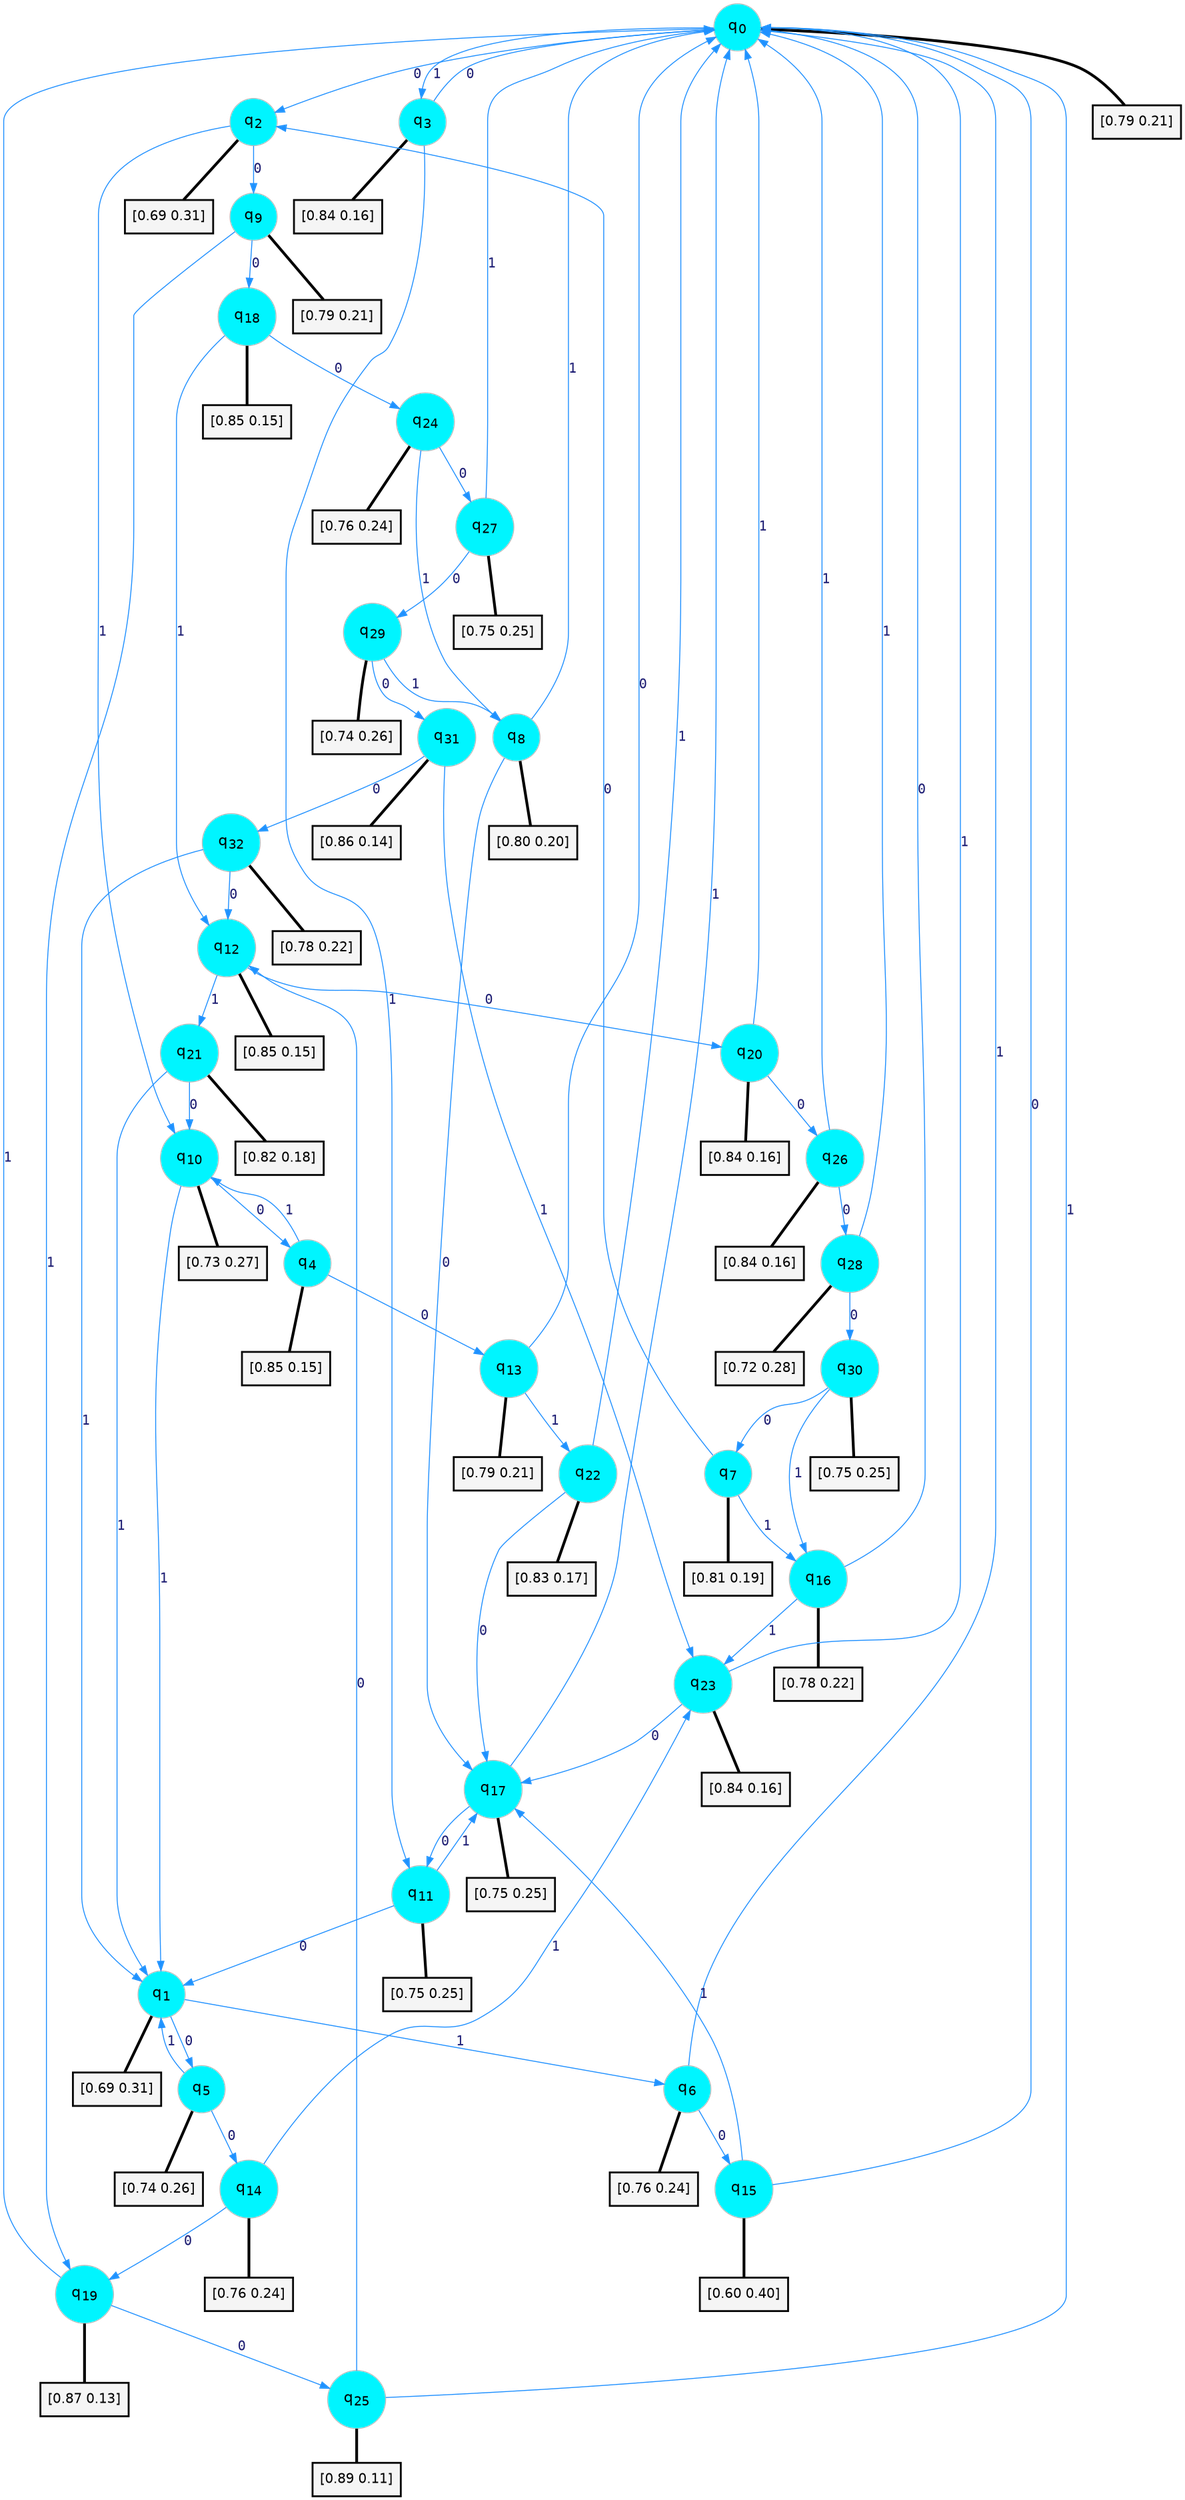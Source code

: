 digraph G {
graph [
bgcolor=transparent, dpi=300, rankdir=TD, size="40,25"];
node [
color=gray, fillcolor=turquoise1, fontcolor=black, fontname=Helvetica, fontsize=16, fontweight=bold, shape=circle, style=filled];
edge [
arrowsize=1, color=dodgerblue1, fontcolor=midnightblue, fontname=courier, fontweight=bold, penwidth=1, style=solid, weight=20];
0[label=<q<SUB>0</SUB>>];
1[label=<q<SUB>1</SUB>>];
2[label=<q<SUB>2</SUB>>];
3[label=<q<SUB>3</SUB>>];
4[label=<q<SUB>4</SUB>>];
5[label=<q<SUB>5</SUB>>];
6[label=<q<SUB>6</SUB>>];
7[label=<q<SUB>7</SUB>>];
8[label=<q<SUB>8</SUB>>];
9[label=<q<SUB>9</SUB>>];
10[label=<q<SUB>10</SUB>>];
11[label=<q<SUB>11</SUB>>];
12[label=<q<SUB>12</SUB>>];
13[label=<q<SUB>13</SUB>>];
14[label=<q<SUB>14</SUB>>];
15[label=<q<SUB>15</SUB>>];
16[label=<q<SUB>16</SUB>>];
17[label=<q<SUB>17</SUB>>];
18[label=<q<SUB>18</SUB>>];
19[label=<q<SUB>19</SUB>>];
20[label=<q<SUB>20</SUB>>];
21[label=<q<SUB>21</SUB>>];
22[label=<q<SUB>22</SUB>>];
23[label=<q<SUB>23</SUB>>];
24[label=<q<SUB>24</SUB>>];
25[label=<q<SUB>25</SUB>>];
26[label=<q<SUB>26</SUB>>];
27[label=<q<SUB>27</SUB>>];
28[label=<q<SUB>28</SUB>>];
29[label=<q<SUB>29</SUB>>];
30[label=<q<SUB>30</SUB>>];
31[label=<q<SUB>31</SUB>>];
32[label=<q<SUB>32</SUB>>];
33[label="[0.79 0.21]", shape=box,fontcolor=black, fontname=Helvetica, fontsize=14, penwidth=2, fillcolor=whitesmoke,color=black];
34[label="[0.69 0.31]", shape=box,fontcolor=black, fontname=Helvetica, fontsize=14, penwidth=2, fillcolor=whitesmoke,color=black];
35[label="[0.69 0.31]", shape=box,fontcolor=black, fontname=Helvetica, fontsize=14, penwidth=2, fillcolor=whitesmoke,color=black];
36[label="[0.84 0.16]", shape=box,fontcolor=black, fontname=Helvetica, fontsize=14, penwidth=2, fillcolor=whitesmoke,color=black];
37[label="[0.85 0.15]", shape=box,fontcolor=black, fontname=Helvetica, fontsize=14, penwidth=2, fillcolor=whitesmoke,color=black];
38[label="[0.74 0.26]", shape=box,fontcolor=black, fontname=Helvetica, fontsize=14, penwidth=2, fillcolor=whitesmoke,color=black];
39[label="[0.76 0.24]", shape=box,fontcolor=black, fontname=Helvetica, fontsize=14, penwidth=2, fillcolor=whitesmoke,color=black];
40[label="[0.81 0.19]", shape=box,fontcolor=black, fontname=Helvetica, fontsize=14, penwidth=2, fillcolor=whitesmoke,color=black];
41[label="[0.80 0.20]", shape=box,fontcolor=black, fontname=Helvetica, fontsize=14, penwidth=2, fillcolor=whitesmoke,color=black];
42[label="[0.79 0.21]", shape=box,fontcolor=black, fontname=Helvetica, fontsize=14, penwidth=2, fillcolor=whitesmoke,color=black];
43[label="[0.73 0.27]", shape=box,fontcolor=black, fontname=Helvetica, fontsize=14, penwidth=2, fillcolor=whitesmoke,color=black];
44[label="[0.75 0.25]", shape=box,fontcolor=black, fontname=Helvetica, fontsize=14, penwidth=2, fillcolor=whitesmoke,color=black];
45[label="[0.85 0.15]", shape=box,fontcolor=black, fontname=Helvetica, fontsize=14, penwidth=2, fillcolor=whitesmoke,color=black];
46[label="[0.79 0.21]", shape=box,fontcolor=black, fontname=Helvetica, fontsize=14, penwidth=2, fillcolor=whitesmoke,color=black];
47[label="[0.76 0.24]", shape=box,fontcolor=black, fontname=Helvetica, fontsize=14, penwidth=2, fillcolor=whitesmoke,color=black];
48[label="[0.60 0.40]", shape=box,fontcolor=black, fontname=Helvetica, fontsize=14, penwidth=2, fillcolor=whitesmoke,color=black];
49[label="[0.78 0.22]", shape=box,fontcolor=black, fontname=Helvetica, fontsize=14, penwidth=2, fillcolor=whitesmoke,color=black];
50[label="[0.75 0.25]", shape=box,fontcolor=black, fontname=Helvetica, fontsize=14, penwidth=2, fillcolor=whitesmoke,color=black];
51[label="[0.85 0.15]", shape=box,fontcolor=black, fontname=Helvetica, fontsize=14, penwidth=2, fillcolor=whitesmoke,color=black];
52[label="[0.87 0.13]", shape=box,fontcolor=black, fontname=Helvetica, fontsize=14, penwidth=2, fillcolor=whitesmoke,color=black];
53[label="[0.84 0.16]", shape=box,fontcolor=black, fontname=Helvetica, fontsize=14, penwidth=2, fillcolor=whitesmoke,color=black];
54[label="[0.82 0.18]", shape=box,fontcolor=black, fontname=Helvetica, fontsize=14, penwidth=2, fillcolor=whitesmoke,color=black];
55[label="[0.83 0.17]", shape=box,fontcolor=black, fontname=Helvetica, fontsize=14, penwidth=2, fillcolor=whitesmoke,color=black];
56[label="[0.84 0.16]", shape=box,fontcolor=black, fontname=Helvetica, fontsize=14, penwidth=2, fillcolor=whitesmoke,color=black];
57[label="[0.76 0.24]", shape=box,fontcolor=black, fontname=Helvetica, fontsize=14, penwidth=2, fillcolor=whitesmoke,color=black];
58[label="[0.89 0.11]", shape=box,fontcolor=black, fontname=Helvetica, fontsize=14, penwidth=2, fillcolor=whitesmoke,color=black];
59[label="[0.84 0.16]", shape=box,fontcolor=black, fontname=Helvetica, fontsize=14, penwidth=2, fillcolor=whitesmoke,color=black];
60[label="[0.75 0.25]", shape=box,fontcolor=black, fontname=Helvetica, fontsize=14, penwidth=2, fillcolor=whitesmoke,color=black];
61[label="[0.72 0.28]", shape=box,fontcolor=black, fontname=Helvetica, fontsize=14, penwidth=2, fillcolor=whitesmoke,color=black];
62[label="[0.74 0.26]", shape=box,fontcolor=black, fontname=Helvetica, fontsize=14, penwidth=2, fillcolor=whitesmoke,color=black];
63[label="[0.75 0.25]", shape=box,fontcolor=black, fontname=Helvetica, fontsize=14, penwidth=2, fillcolor=whitesmoke,color=black];
64[label="[0.86 0.14]", shape=box,fontcolor=black, fontname=Helvetica, fontsize=14, penwidth=2, fillcolor=whitesmoke,color=black];
65[label="[0.78 0.22]", shape=box,fontcolor=black, fontname=Helvetica, fontsize=14, penwidth=2, fillcolor=whitesmoke,color=black];
0->2 [label=0];
0->3 [label=1];
0->33 [arrowhead=none, penwidth=3,color=black];
1->5 [label=0];
1->6 [label=1];
1->34 [arrowhead=none, penwidth=3,color=black];
2->9 [label=0];
2->10 [label=1];
2->35 [arrowhead=none, penwidth=3,color=black];
3->0 [label=0];
3->11 [label=1];
3->36 [arrowhead=none, penwidth=3,color=black];
4->13 [label=0];
4->10 [label=1];
4->37 [arrowhead=none, penwidth=3,color=black];
5->14 [label=0];
5->1 [label=1];
5->38 [arrowhead=none, penwidth=3,color=black];
6->15 [label=0];
6->0 [label=1];
6->39 [arrowhead=none, penwidth=3,color=black];
7->2 [label=0];
7->16 [label=1];
7->40 [arrowhead=none, penwidth=3,color=black];
8->17 [label=0];
8->0 [label=1];
8->41 [arrowhead=none, penwidth=3,color=black];
9->18 [label=0];
9->19 [label=1];
9->42 [arrowhead=none, penwidth=3,color=black];
10->4 [label=0];
10->1 [label=1];
10->43 [arrowhead=none, penwidth=3,color=black];
11->1 [label=0];
11->17 [label=1];
11->44 [arrowhead=none, penwidth=3,color=black];
12->20 [label=0];
12->21 [label=1];
12->45 [arrowhead=none, penwidth=3,color=black];
13->0 [label=0];
13->22 [label=1];
13->46 [arrowhead=none, penwidth=3,color=black];
14->19 [label=0];
14->23 [label=1];
14->47 [arrowhead=none, penwidth=3,color=black];
15->0 [label=0];
15->17 [label=1];
15->48 [arrowhead=none, penwidth=3,color=black];
16->0 [label=0];
16->23 [label=1];
16->49 [arrowhead=none, penwidth=3,color=black];
17->11 [label=0];
17->0 [label=1];
17->50 [arrowhead=none, penwidth=3,color=black];
18->24 [label=0];
18->12 [label=1];
18->51 [arrowhead=none, penwidth=3,color=black];
19->25 [label=0];
19->0 [label=1];
19->52 [arrowhead=none, penwidth=3,color=black];
20->26 [label=0];
20->0 [label=1];
20->53 [arrowhead=none, penwidth=3,color=black];
21->10 [label=0];
21->1 [label=1];
21->54 [arrowhead=none, penwidth=3,color=black];
22->17 [label=0];
22->0 [label=1];
22->55 [arrowhead=none, penwidth=3,color=black];
23->17 [label=0];
23->0 [label=1];
23->56 [arrowhead=none, penwidth=3,color=black];
24->27 [label=0];
24->8 [label=1];
24->57 [arrowhead=none, penwidth=3,color=black];
25->12 [label=0];
25->0 [label=1];
25->58 [arrowhead=none, penwidth=3,color=black];
26->28 [label=0];
26->0 [label=1];
26->59 [arrowhead=none, penwidth=3,color=black];
27->29 [label=0];
27->0 [label=1];
27->60 [arrowhead=none, penwidth=3,color=black];
28->30 [label=0];
28->0 [label=1];
28->61 [arrowhead=none, penwidth=3,color=black];
29->31 [label=0];
29->8 [label=1];
29->62 [arrowhead=none, penwidth=3,color=black];
30->7 [label=0];
30->16 [label=1];
30->63 [arrowhead=none, penwidth=3,color=black];
31->32 [label=0];
31->23 [label=1];
31->64 [arrowhead=none, penwidth=3,color=black];
32->12 [label=0];
32->1 [label=1];
32->65 [arrowhead=none, penwidth=3,color=black];
}
